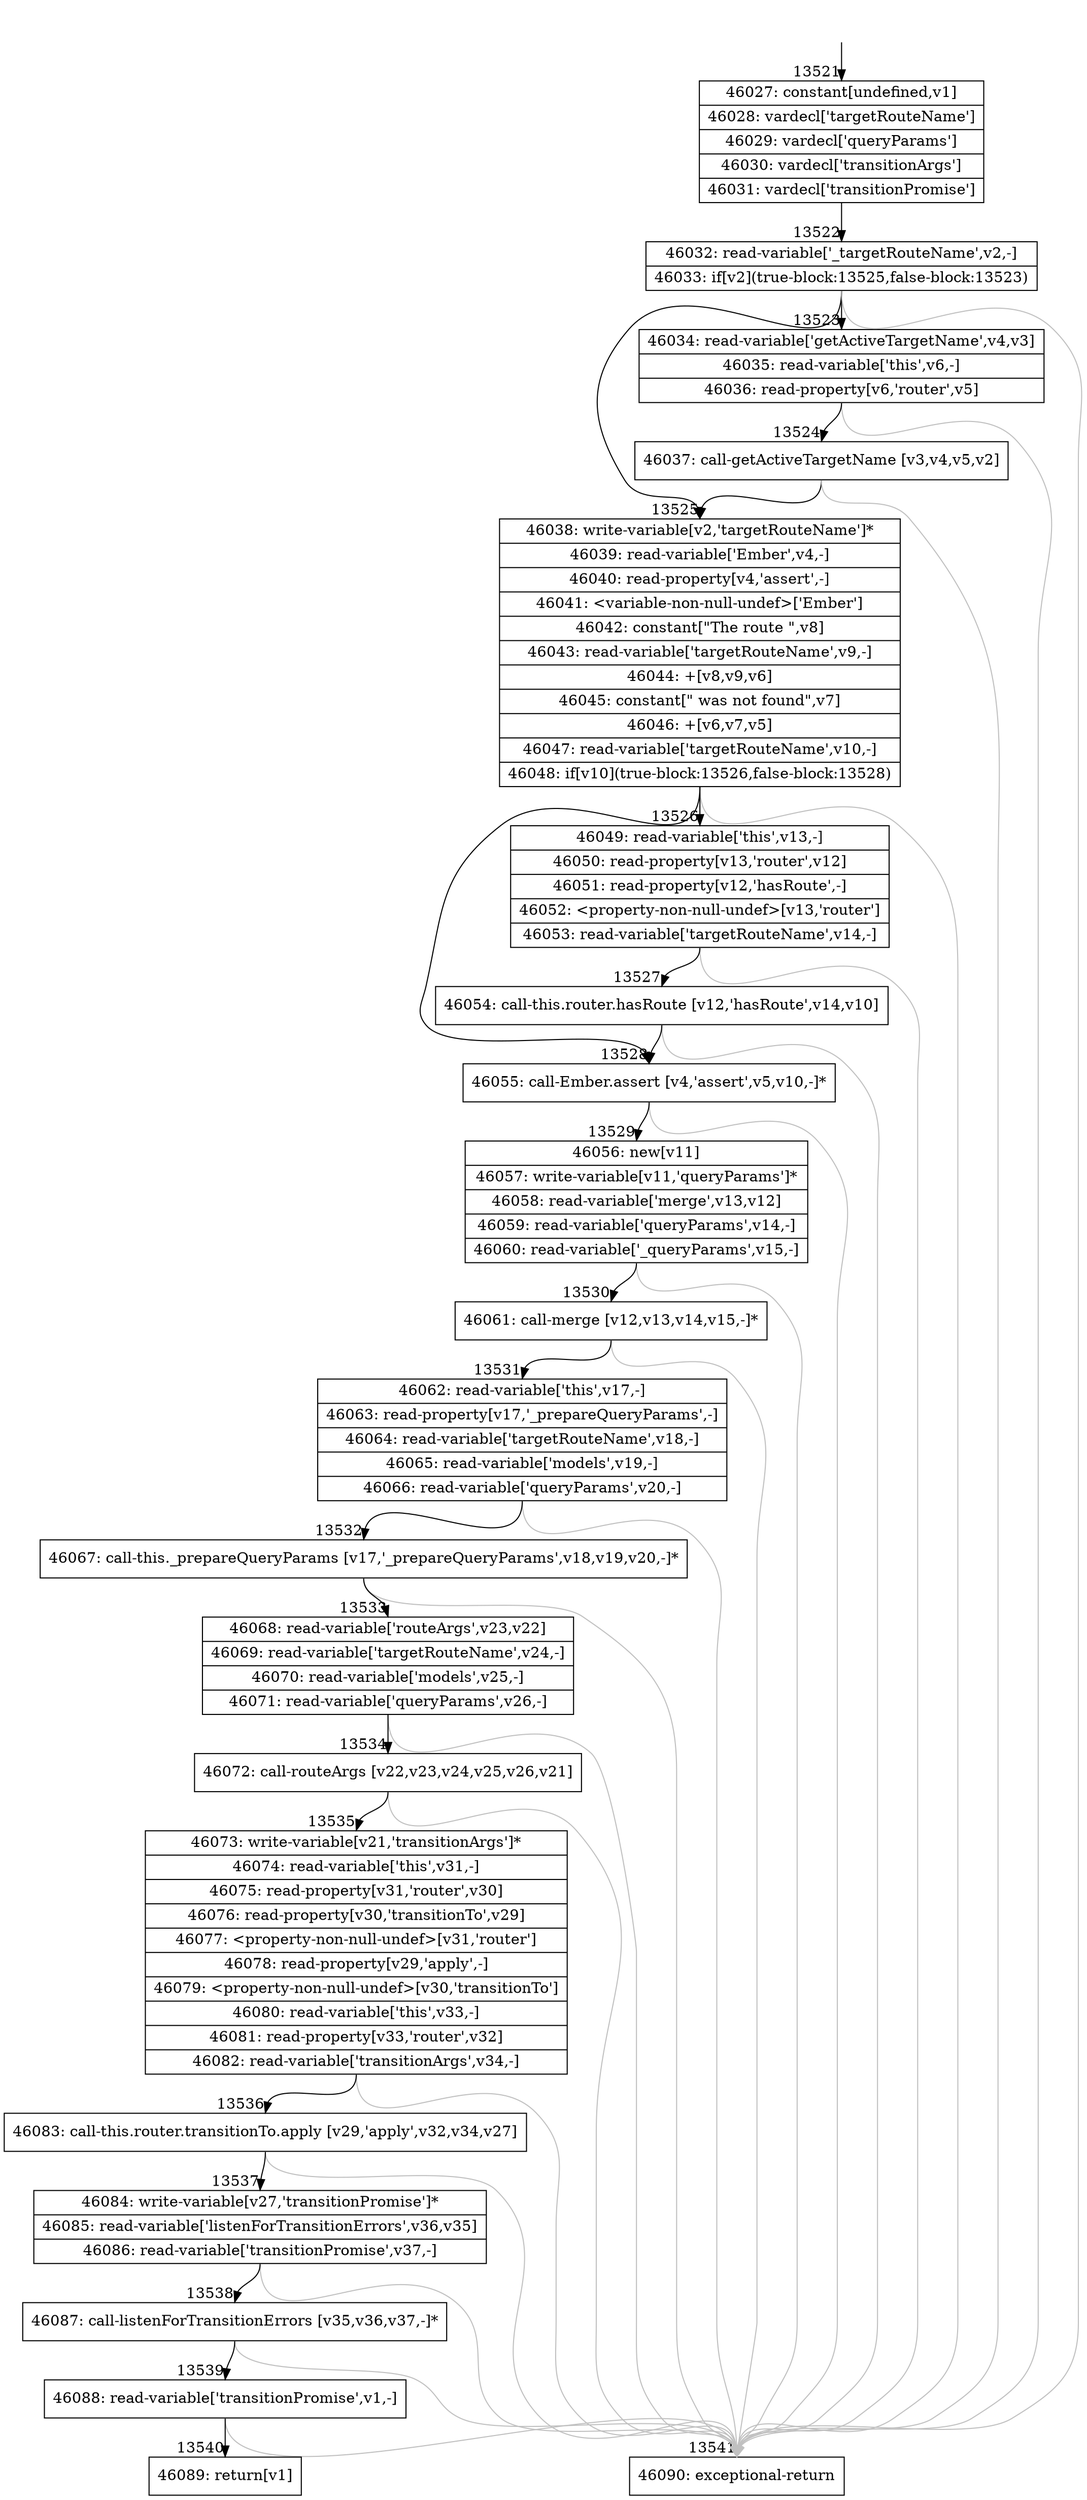 digraph {
rankdir="TD"
BB_entry1121[shape=none,label=""];
BB_entry1121 -> BB13521 [tailport=s, headport=n, headlabel="    13521"]
BB13521 [shape=record label="{46027: constant[undefined,v1]|46028: vardecl['targetRouteName']|46029: vardecl['queryParams']|46030: vardecl['transitionArgs']|46031: vardecl['transitionPromise']}" ] 
BB13521 -> BB13522 [tailport=s, headport=n, headlabel="      13522"]
BB13522 [shape=record label="{46032: read-variable['_targetRouteName',v2,-]|46033: if[v2](true-block:13525,false-block:13523)}" ] 
BB13522 -> BB13525 [tailport=s, headport=n, headlabel="      13525"]
BB13522 -> BB13523 [tailport=s, headport=n, headlabel="      13523"]
BB13522 -> BB13541 [tailport=s, headport=n, color=gray, headlabel="      13541"]
BB13523 [shape=record label="{46034: read-variable['getActiveTargetName',v4,v3]|46035: read-variable['this',v6,-]|46036: read-property[v6,'router',v5]}" ] 
BB13523 -> BB13524 [tailport=s, headport=n, headlabel="      13524"]
BB13523 -> BB13541 [tailport=s, headport=n, color=gray]
BB13524 [shape=record label="{46037: call-getActiveTargetName [v3,v4,v5,v2]}" ] 
BB13524 -> BB13525 [tailport=s, headport=n]
BB13524 -> BB13541 [tailport=s, headport=n, color=gray]
BB13525 [shape=record label="{46038: write-variable[v2,'targetRouteName']*|46039: read-variable['Ember',v4,-]|46040: read-property[v4,'assert',-]|46041: \<variable-non-null-undef\>['Ember']|46042: constant[\"The route \",v8]|46043: read-variable['targetRouteName',v9,-]|46044: +[v8,v9,v6]|46045: constant[\" was not found\",v7]|46046: +[v6,v7,v5]|46047: read-variable['targetRouteName',v10,-]|46048: if[v10](true-block:13526,false-block:13528)}" ] 
BB13525 -> BB13528 [tailport=s, headport=n, headlabel="      13528"]
BB13525 -> BB13526 [tailport=s, headport=n, headlabel="      13526"]
BB13525 -> BB13541 [tailport=s, headport=n, color=gray]
BB13526 [shape=record label="{46049: read-variable['this',v13,-]|46050: read-property[v13,'router',v12]|46051: read-property[v12,'hasRoute',-]|46052: \<property-non-null-undef\>[v13,'router']|46053: read-variable['targetRouteName',v14,-]}" ] 
BB13526 -> BB13527 [tailport=s, headport=n, headlabel="      13527"]
BB13526 -> BB13541 [tailport=s, headport=n, color=gray]
BB13527 [shape=record label="{46054: call-this.router.hasRoute [v12,'hasRoute',v14,v10]}" ] 
BB13527 -> BB13528 [tailport=s, headport=n]
BB13527 -> BB13541 [tailport=s, headport=n, color=gray]
BB13528 [shape=record label="{46055: call-Ember.assert [v4,'assert',v5,v10,-]*}" ] 
BB13528 -> BB13529 [tailport=s, headport=n, headlabel="      13529"]
BB13528 -> BB13541 [tailport=s, headport=n, color=gray]
BB13529 [shape=record label="{46056: new[v11]|46057: write-variable[v11,'queryParams']*|46058: read-variable['merge',v13,v12]|46059: read-variable['queryParams',v14,-]|46060: read-variable['_queryParams',v15,-]}" ] 
BB13529 -> BB13530 [tailport=s, headport=n, headlabel="      13530"]
BB13529 -> BB13541 [tailport=s, headport=n, color=gray]
BB13530 [shape=record label="{46061: call-merge [v12,v13,v14,v15,-]*}" ] 
BB13530 -> BB13531 [tailport=s, headport=n, headlabel="      13531"]
BB13530 -> BB13541 [tailport=s, headport=n, color=gray]
BB13531 [shape=record label="{46062: read-variable['this',v17,-]|46063: read-property[v17,'_prepareQueryParams',-]|46064: read-variable['targetRouteName',v18,-]|46065: read-variable['models',v19,-]|46066: read-variable['queryParams',v20,-]}" ] 
BB13531 -> BB13532 [tailport=s, headport=n, headlabel="      13532"]
BB13531 -> BB13541 [tailport=s, headport=n, color=gray]
BB13532 [shape=record label="{46067: call-this._prepareQueryParams [v17,'_prepareQueryParams',v18,v19,v20,-]*}" ] 
BB13532 -> BB13533 [tailport=s, headport=n, headlabel="      13533"]
BB13532 -> BB13541 [tailport=s, headport=n, color=gray]
BB13533 [shape=record label="{46068: read-variable['routeArgs',v23,v22]|46069: read-variable['targetRouteName',v24,-]|46070: read-variable['models',v25,-]|46071: read-variable['queryParams',v26,-]}" ] 
BB13533 -> BB13534 [tailport=s, headport=n, headlabel="      13534"]
BB13533 -> BB13541 [tailport=s, headport=n, color=gray]
BB13534 [shape=record label="{46072: call-routeArgs [v22,v23,v24,v25,v26,v21]}" ] 
BB13534 -> BB13535 [tailport=s, headport=n, headlabel="      13535"]
BB13534 -> BB13541 [tailport=s, headport=n, color=gray]
BB13535 [shape=record label="{46073: write-variable[v21,'transitionArgs']*|46074: read-variable['this',v31,-]|46075: read-property[v31,'router',v30]|46076: read-property[v30,'transitionTo',v29]|46077: \<property-non-null-undef\>[v31,'router']|46078: read-property[v29,'apply',-]|46079: \<property-non-null-undef\>[v30,'transitionTo']|46080: read-variable['this',v33,-]|46081: read-property[v33,'router',v32]|46082: read-variable['transitionArgs',v34,-]}" ] 
BB13535 -> BB13536 [tailport=s, headport=n, headlabel="      13536"]
BB13535 -> BB13541 [tailport=s, headport=n, color=gray]
BB13536 [shape=record label="{46083: call-this.router.transitionTo.apply [v29,'apply',v32,v34,v27]}" ] 
BB13536 -> BB13537 [tailport=s, headport=n, headlabel="      13537"]
BB13536 -> BB13541 [tailport=s, headport=n, color=gray]
BB13537 [shape=record label="{46084: write-variable[v27,'transitionPromise']*|46085: read-variable['listenForTransitionErrors',v36,v35]|46086: read-variable['transitionPromise',v37,-]}" ] 
BB13537 -> BB13538 [tailport=s, headport=n, headlabel="      13538"]
BB13537 -> BB13541 [tailport=s, headport=n, color=gray]
BB13538 [shape=record label="{46087: call-listenForTransitionErrors [v35,v36,v37,-]*}" ] 
BB13538 -> BB13539 [tailport=s, headport=n, headlabel="      13539"]
BB13538 -> BB13541 [tailport=s, headport=n, color=gray]
BB13539 [shape=record label="{46088: read-variable['transitionPromise',v1,-]}" ] 
BB13539 -> BB13540 [tailport=s, headport=n, headlabel="      13540"]
BB13539 -> BB13541 [tailport=s, headport=n, color=gray]
BB13540 [shape=record label="{46089: return[v1]}" ] 
BB13541 [shape=record label="{46090: exceptional-return}" ] 
//#$~ 25198
}
